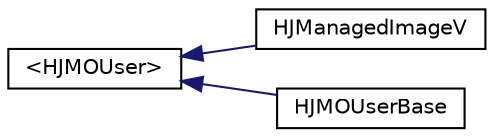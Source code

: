 digraph G
{
  edge [fontname="Helvetica",fontsize="10",labelfontname="Helvetica",labelfontsize="10"];
  node [fontname="Helvetica",fontsize="10",shape=record];
  rankdir="LR";
  Node1 [label="\<HJMOUser\>",height=0.2,width=0.4,color="black", fillcolor="white", style="filled",URL="$protocol_h_j_m_o_user-p.html"];
  Node1 -> Node2 [dir="back",color="midnightblue",fontsize="10",style="solid",fontname="Helvetica"];
  Node2 [label="HJManagedImageV",height=0.2,width=0.4,color="black", fillcolor="white", style="filled",URL="$interface_h_j_managed_image_v.html"];
  Node1 -> Node3 [dir="back",color="midnightblue",fontsize="10",style="solid",fontname="Helvetica"];
  Node3 [label="HJMOUserBase",height=0.2,width=0.4,color="black", fillcolor="white", style="filled",URL="$interface_h_j_m_o_user_base.html"];
}
